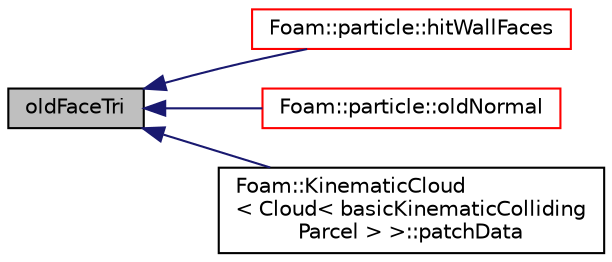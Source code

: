 digraph "oldFaceTri"
{
  bgcolor="transparent";
  edge [fontname="Helvetica",fontsize="10",labelfontname="Helvetica",labelfontsize="10"];
  node [fontname="Helvetica",fontsize="10",shape=record];
  rankdir="LR";
  Node2541 [label="oldFaceTri",height=0.2,width=0.4,color="black", fillcolor="grey75", style="filled", fontcolor="black"];
  Node2541 -> Node2542 [dir="back",color="midnightblue",fontsize="10",style="solid",fontname="Helvetica"];
  Node2542 [label="Foam::particle::hitWallFaces",height=0.2,width=0.4,color="red",URL="$a24721.html#abf78981c0a99e9f135ebc37efcfd1544"];
  Node2541 -> Node2544 [dir="back",color="midnightblue",fontsize="10",style="solid",fontname="Helvetica"];
  Node2544 [label="Foam::particle::oldNormal",height=0.2,width=0.4,color="red",URL="$a24721.html#a103a5d52bb7895466021f23678821b40",tooltip="Return the normal of the tri on tetFacei_ for the. "];
  Node2541 -> Node2546 [dir="back",color="midnightblue",fontsize="10",style="solid",fontname="Helvetica"];
  Node2546 [label="Foam::KinematicCloud\l\< Cloud\< basicKinematicColliding\lParcel \> \>::patchData",height=0.2,width=0.4,color="black",URL="$a24913.html#a2eff1b00206c129426b7d92f21f50ed7",tooltip="Calculate the patch normal and velocity to interact with,. "];
}
